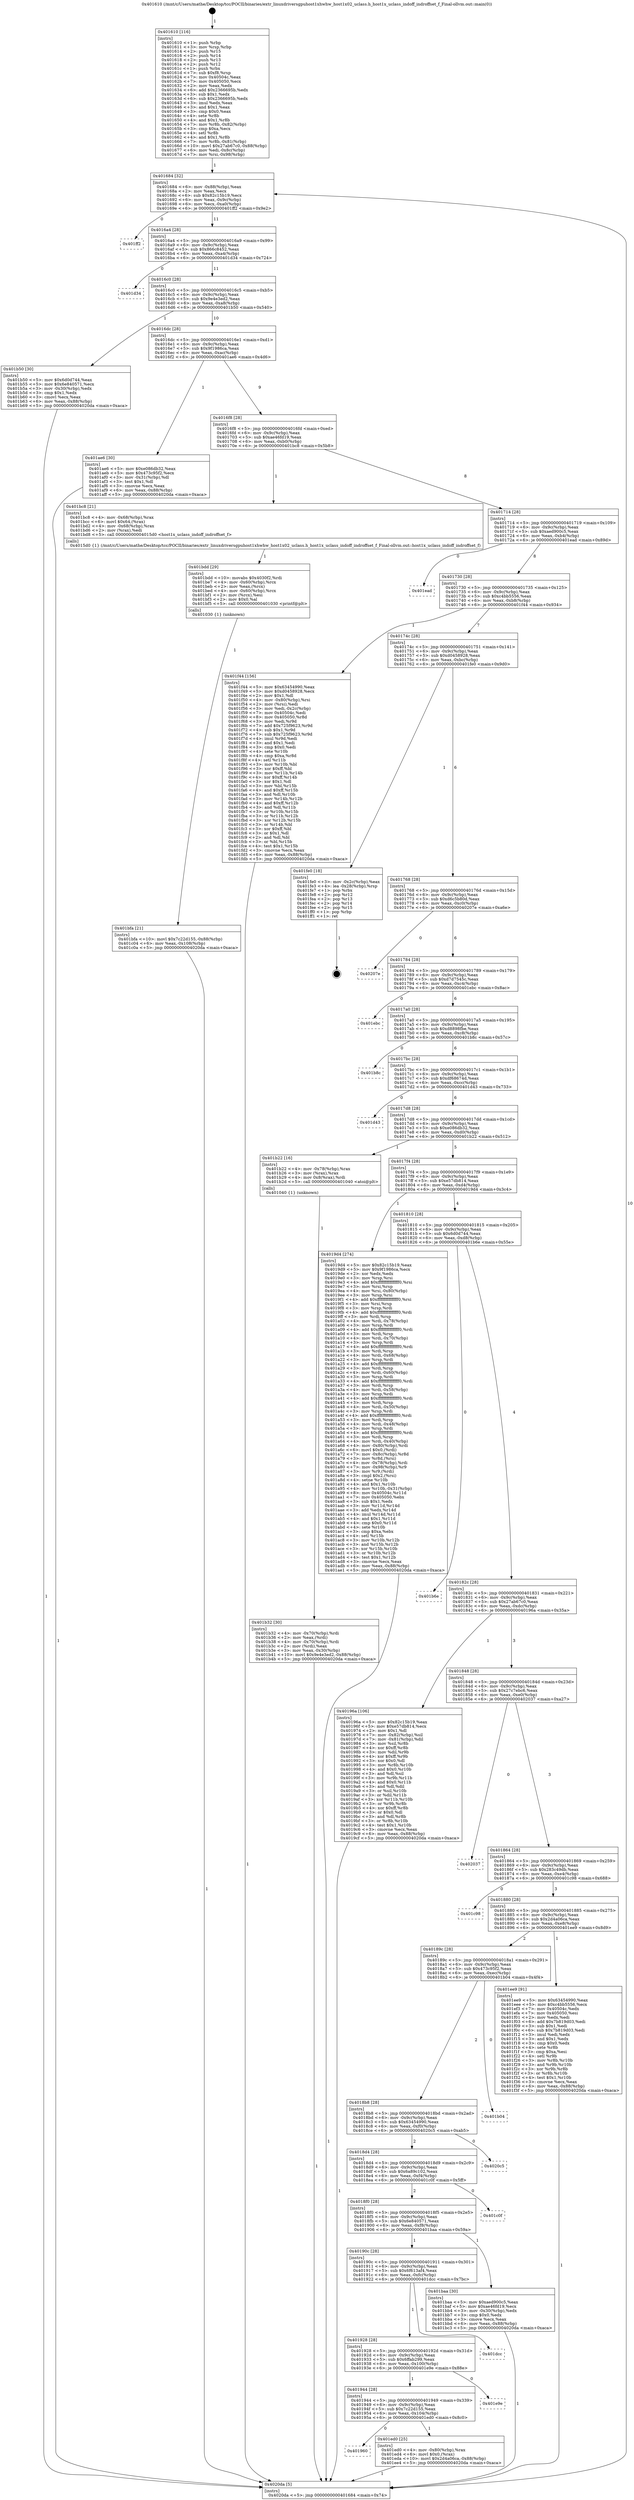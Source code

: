 digraph "0x401610" {
  label = "0x401610 (/mnt/c/Users/mathe/Desktop/tcc/POCII/binaries/extr_linuxdriversgpuhost1xhwhw_host1x02_uclass.h_host1x_uclass_indoff_indroffset_f_Final-ollvm.out::main(0))"
  labelloc = "t"
  node[shape=record]

  Entry [label="",width=0.3,height=0.3,shape=circle,fillcolor=black,style=filled]
  "0x401684" [label="{
     0x401684 [32]\l
     | [instrs]\l
     &nbsp;&nbsp;0x401684 \<+6\>: mov -0x88(%rbp),%eax\l
     &nbsp;&nbsp;0x40168a \<+2\>: mov %eax,%ecx\l
     &nbsp;&nbsp;0x40168c \<+6\>: sub $0x82c15b19,%ecx\l
     &nbsp;&nbsp;0x401692 \<+6\>: mov %eax,-0x9c(%rbp)\l
     &nbsp;&nbsp;0x401698 \<+6\>: mov %ecx,-0xa0(%rbp)\l
     &nbsp;&nbsp;0x40169e \<+6\>: je 0000000000401ff2 \<main+0x9e2\>\l
  }"]
  "0x401ff2" [label="{
     0x401ff2\l
  }", style=dashed]
  "0x4016a4" [label="{
     0x4016a4 [28]\l
     | [instrs]\l
     &nbsp;&nbsp;0x4016a4 \<+5\>: jmp 00000000004016a9 \<main+0x99\>\l
     &nbsp;&nbsp;0x4016a9 \<+6\>: mov -0x9c(%rbp),%eax\l
     &nbsp;&nbsp;0x4016af \<+5\>: sub $0x866c8452,%eax\l
     &nbsp;&nbsp;0x4016b4 \<+6\>: mov %eax,-0xa4(%rbp)\l
     &nbsp;&nbsp;0x4016ba \<+6\>: je 0000000000401d34 \<main+0x724\>\l
  }"]
  Exit [label="",width=0.3,height=0.3,shape=circle,fillcolor=black,style=filled,peripheries=2]
  "0x401d34" [label="{
     0x401d34\l
  }", style=dashed]
  "0x4016c0" [label="{
     0x4016c0 [28]\l
     | [instrs]\l
     &nbsp;&nbsp;0x4016c0 \<+5\>: jmp 00000000004016c5 \<main+0xb5\>\l
     &nbsp;&nbsp;0x4016c5 \<+6\>: mov -0x9c(%rbp),%eax\l
     &nbsp;&nbsp;0x4016cb \<+5\>: sub $0x9e4e3ed2,%eax\l
     &nbsp;&nbsp;0x4016d0 \<+6\>: mov %eax,-0xa8(%rbp)\l
     &nbsp;&nbsp;0x4016d6 \<+6\>: je 0000000000401b50 \<main+0x540\>\l
  }"]
  "0x401960" [label="{
     0x401960\l
  }", style=dashed]
  "0x401b50" [label="{
     0x401b50 [30]\l
     | [instrs]\l
     &nbsp;&nbsp;0x401b50 \<+5\>: mov $0x6d0d744,%eax\l
     &nbsp;&nbsp;0x401b55 \<+5\>: mov $0x6e840571,%ecx\l
     &nbsp;&nbsp;0x401b5a \<+3\>: mov -0x30(%rbp),%edx\l
     &nbsp;&nbsp;0x401b5d \<+3\>: cmp $0x1,%edx\l
     &nbsp;&nbsp;0x401b60 \<+3\>: cmovl %ecx,%eax\l
     &nbsp;&nbsp;0x401b63 \<+6\>: mov %eax,-0x88(%rbp)\l
     &nbsp;&nbsp;0x401b69 \<+5\>: jmp 00000000004020da \<main+0xaca\>\l
  }"]
  "0x4016dc" [label="{
     0x4016dc [28]\l
     | [instrs]\l
     &nbsp;&nbsp;0x4016dc \<+5\>: jmp 00000000004016e1 \<main+0xd1\>\l
     &nbsp;&nbsp;0x4016e1 \<+6\>: mov -0x9c(%rbp),%eax\l
     &nbsp;&nbsp;0x4016e7 \<+5\>: sub $0x9f1986ca,%eax\l
     &nbsp;&nbsp;0x4016ec \<+6\>: mov %eax,-0xac(%rbp)\l
     &nbsp;&nbsp;0x4016f2 \<+6\>: je 0000000000401ae6 \<main+0x4d6\>\l
  }"]
  "0x401ed0" [label="{
     0x401ed0 [25]\l
     | [instrs]\l
     &nbsp;&nbsp;0x401ed0 \<+4\>: mov -0x80(%rbp),%rax\l
     &nbsp;&nbsp;0x401ed4 \<+6\>: movl $0x0,(%rax)\l
     &nbsp;&nbsp;0x401eda \<+10\>: movl $0x2d4a06ca,-0x88(%rbp)\l
     &nbsp;&nbsp;0x401ee4 \<+5\>: jmp 00000000004020da \<main+0xaca\>\l
  }"]
  "0x401ae6" [label="{
     0x401ae6 [30]\l
     | [instrs]\l
     &nbsp;&nbsp;0x401ae6 \<+5\>: mov $0xe086db32,%eax\l
     &nbsp;&nbsp;0x401aeb \<+5\>: mov $0x473c95f2,%ecx\l
     &nbsp;&nbsp;0x401af0 \<+3\>: mov -0x31(%rbp),%dl\l
     &nbsp;&nbsp;0x401af3 \<+3\>: test $0x1,%dl\l
     &nbsp;&nbsp;0x401af6 \<+3\>: cmovne %ecx,%eax\l
     &nbsp;&nbsp;0x401af9 \<+6\>: mov %eax,-0x88(%rbp)\l
     &nbsp;&nbsp;0x401aff \<+5\>: jmp 00000000004020da \<main+0xaca\>\l
  }"]
  "0x4016f8" [label="{
     0x4016f8 [28]\l
     | [instrs]\l
     &nbsp;&nbsp;0x4016f8 \<+5\>: jmp 00000000004016fd \<main+0xed\>\l
     &nbsp;&nbsp;0x4016fd \<+6\>: mov -0x9c(%rbp),%eax\l
     &nbsp;&nbsp;0x401703 \<+5\>: sub $0xae46fd19,%eax\l
     &nbsp;&nbsp;0x401708 \<+6\>: mov %eax,-0xb0(%rbp)\l
     &nbsp;&nbsp;0x40170e \<+6\>: je 0000000000401bc8 \<main+0x5b8\>\l
  }"]
  "0x401944" [label="{
     0x401944 [28]\l
     | [instrs]\l
     &nbsp;&nbsp;0x401944 \<+5\>: jmp 0000000000401949 \<main+0x339\>\l
     &nbsp;&nbsp;0x401949 \<+6\>: mov -0x9c(%rbp),%eax\l
     &nbsp;&nbsp;0x40194f \<+5\>: sub $0x7c22d155,%eax\l
     &nbsp;&nbsp;0x401954 \<+6\>: mov %eax,-0x104(%rbp)\l
     &nbsp;&nbsp;0x40195a \<+6\>: je 0000000000401ed0 \<main+0x8c0\>\l
  }"]
  "0x401bc8" [label="{
     0x401bc8 [21]\l
     | [instrs]\l
     &nbsp;&nbsp;0x401bc8 \<+4\>: mov -0x68(%rbp),%rax\l
     &nbsp;&nbsp;0x401bcc \<+6\>: movl $0x64,(%rax)\l
     &nbsp;&nbsp;0x401bd2 \<+4\>: mov -0x68(%rbp),%rax\l
     &nbsp;&nbsp;0x401bd6 \<+2\>: mov (%rax),%edi\l
     &nbsp;&nbsp;0x401bd8 \<+5\>: call 00000000004015d0 \<host1x_uclass_indoff_indroffset_f\>\l
     | [calls]\l
     &nbsp;&nbsp;0x4015d0 \{1\} (/mnt/c/Users/mathe/Desktop/tcc/POCII/binaries/extr_linuxdriversgpuhost1xhwhw_host1x02_uclass.h_host1x_uclass_indoff_indroffset_f_Final-ollvm.out::host1x_uclass_indoff_indroffset_f)\l
  }"]
  "0x401714" [label="{
     0x401714 [28]\l
     | [instrs]\l
     &nbsp;&nbsp;0x401714 \<+5\>: jmp 0000000000401719 \<main+0x109\>\l
     &nbsp;&nbsp;0x401719 \<+6\>: mov -0x9c(%rbp),%eax\l
     &nbsp;&nbsp;0x40171f \<+5\>: sub $0xaed900c5,%eax\l
     &nbsp;&nbsp;0x401724 \<+6\>: mov %eax,-0xb4(%rbp)\l
     &nbsp;&nbsp;0x40172a \<+6\>: je 0000000000401ead \<main+0x89d\>\l
  }"]
  "0x401e9e" [label="{
     0x401e9e\l
  }", style=dashed]
  "0x401ead" [label="{
     0x401ead\l
  }", style=dashed]
  "0x401730" [label="{
     0x401730 [28]\l
     | [instrs]\l
     &nbsp;&nbsp;0x401730 \<+5\>: jmp 0000000000401735 \<main+0x125\>\l
     &nbsp;&nbsp;0x401735 \<+6\>: mov -0x9c(%rbp),%eax\l
     &nbsp;&nbsp;0x40173b \<+5\>: sub $0xc4bb5556,%eax\l
     &nbsp;&nbsp;0x401740 \<+6\>: mov %eax,-0xb8(%rbp)\l
     &nbsp;&nbsp;0x401746 \<+6\>: je 0000000000401f44 \<main+0x934\>\l
  }"]
  "0x401928" [label="{
     0x401928 [28]\l
     | [instrs]\l
     &nbsp;&nbsp;0x401928 \<+5\>: jmp 000000000040192d \<main+0x31d\>\l
     &nbsp;&nbsp;0x40192d \<+6\>: mov -0x9c(%rbp),%eax\l
     &nbsp;&nbsp;0x401933 \<+5\>: sub $0x6ffab299,%eax\l
     &nbsp;&nbsp;0x401938 \<+6\>: mov %eax,-0x100(%rbp)\l
     &nbsp;&nbsp;0x40193e \<+6\>: je 0000000000401e9e \<main+0x88e\>\l
  }"]
  "0x401f44" [label="{
     0x401f44 [156]\l
     | [instrs]\l
     &nbsp;&nbsp;0x401f44 \<+5\>: mov $0x63454990,%eax\l
     &nbsp;&nbsp;0x401f49 \<+5\>: mov $0xd0458928,%ecx\l
     &nbsp;&nbsp;0x401f4e \<+2\>: mov $0x1,%dl\l
     &nbsp;&nbsp;0x401f50 \<+4\>: mov -0x80(%rbp),%rsi\l
     &nbsp;&nbsp;0x401f54 \<+2\>: mov (%rsi),%edi\l
     &nbsp;&nbsp;0x401f56 \<+3\>: mov %edi,-0x2c(%rbp)\l
     &nbsp;&nbsp;0x401f59 \<+7\>: mov 0x40504c,%edi\l
     &nbsp;&nbsp;0x401f60 \<+8\>: mov 0x405050,%r8d\l
     &nbsp;&nbsp;0x401f68 \<+3\>: mov %edi,%r9d\l
     &nbsp;&nbsp;0x401f6b \<+7\>: add $0x725f9623,%r9d\l
     &nbsp;&nbsp;0x401f72 \<+4\>: sub $0x1,%r9d\l
     &nbsp;&nbsp;0x401f76 \<+7\>: sub $0x725f9623,%r9d\l
     &nbsp;&nbsp;0x401f7d \<+4\>: imul %r9d,%edi\l
     &nbsp;&nbsp;0x401f81 \<+3\>: and $0x1,%edi\l
     &nbsp;&nbsp;0x401f84 \<+3\>: cmp $0x0,%edi\l
     &nbsp;&nbsp;0x401f87 \<+4\>: sete %r10b\l
     &nbsp;&nbsp;0x401f8b \<+4\>: cmp $0xa,%r8d\l
     &nbsp;&nbsp;0x401f8f \<+4\>: setl %r11b\l
     &nbsp;&nbsp;0x401f93 \<+3\>: mov %r10b,%bl\l
     &nbsp;&nbsp;0x401f96 \<+3\>: xor $0xff,%bl\l
     &nbsp;&nbsp;0x401f99 \<+3\>: mov %r11b,%r14b\l
     &nbsp;&nbsp;0x401f9c \<+4\>: xor $0xff,%r14b\l
     &nbsp;&nbsp;0x401fa0 \<+3\>: xor $0x1,%dl\l
     &nbsp;&nbsp;0x401fa3 \<+3\>: mov %bl,%r15b\l
     &nbsp;&nbsp;0x401fa6 \<+4\>: and $0xff,%r15b\l
     &nbsp;&nbsp;0x401faa \<+3\>: and %dl,%r10b\l
     &nbsp;&nbsp;0x401fad \<+3\>: mov %r14b,%r12b\l
     &nbsp;&nbsp;0x401fb0 \<+4\>: and $0xff,%r12b\l
     &nbsp;&nbsp;0x401fb4 \<+3\>: and %dl,%r11b\l
     &nbsp;&nbsp;0x401fb7 \<+3\>: or %r10b,%r15b\l
     &nbsp;&nbsp;0x401fba \<+3\>: or %r11b,%r12b\l
     &nbsp;&nbsp;0x401fbd \<+3\>: xor %r12b,%r15b\l
     &nbsp;&nbsp;0x401fc0 \<+3\>: or %r14b,%bl\l
     &nbsp;&nbsp;0x401fc3 \<+3\>: xor $0xff,%bl\l
     &nbsp;&nbsp;0x401fc6 \<+3\>: or $0x1,%dl\l
     &nbsp;&nbsp;0x401fc9 \<+2\>: and %dl,%bl\l
     &nbsp;&nbsp;0x401fcb \<+3\>: or %bl,%r15b\l
     &nbsp;&nbsp;0x401fce \<+4\>: test $0x1,%r15b\l
     &nbsp;&nbsp;0x401fd2 \<+3\>: cmovne %ecx,%eax\l
     &nbsp;&nbsp;0x401fd5 \<+6\>: mov %eax,-0x88(%rbp)\l
     &nbsp;&nbsp;0x401fdb \<+5\>: jmp 00000000004020da \<main+0xaca\>\l
  }"]
  "0x40174c" [label="{
     0x40174c [28]\l
     | [instrs]\l
     &nbsp;&nbsp;0x40174c \<+5\>: jmp 0000000000401751 \<main+0x141\>\l
     &nbsp;&nbsp;0x401751 \<+6\>: mov -0x9c(%rbp),%eax\l
     &nbsp;&nbsp;0x401757 \<+5\>: sub $0xd0458928,%eax\l
     &nbsp;&nbsp;0x40175c \<+6\>: mov %eax,-0xbc(%rbp)\l
     &nbsp;&nbsp;0x401762 \<+6\>: je 0000000000401fe0 \<main+0x9d0\>\l
  }"]
  "0x401dcc" [label="{
     0x401dcc\l
  }", style=dashed]
  "0x401fe0" [label="{
     0x401fe0 [18]\l
     | [instrs]\l
     &nbsp;&nbsp;0x401fe0 \<+3\>: mov -0x2c(%rbp),%eax\l
     &nbsp;&nbsp;0x401fe3 \<+4\>: lea -0x28(%rbp),%rsp\l
     &nbsp;&nbsp;0x401fe7 \<+1\>: pop %rbx\l
     &nbsp;&nbsp;0x401fe8 \<+2\>: pop %r12\l
     &nbsp;&nbsp;0x401fea \<+2\>: pop %r13\l
     &nbsp;&nbsp;0x401fec \<+2\>: pop %r14\l
     &nbsp;&nbsp;0x401fee \<+2\>: pop %r15\l
     &nbsp;&nbsp;0x401ff0 \<+1\>: pop %rbp\l
     &nbsp;&nbsp;0x401ff1 \<+1\>: ret\l
  }"]
  "0x401768" [label="{
     0x401768 [28]\l
     | [instrs]\l
     &nbsp;&nbsp;0x401768 \<+5\>: jmp 000000000040176d \<main+0x15d\>\l
     &nbsp;&nbsp;0x40176d \<+6\>: mov -0x9c(%rbp),%eax\l
     &nbsp;&nbsp;0x401773 \<+5\>: sub $0xd6c5b80d,%eax\l
     &nbsp;&nbsp;0x401778 \<+6\>: mov %eax,-0xc0(%rbp)\l
     &nbsp;&nbsp;0x40177e \<+6\>: je 000000000040207e \<main+0xa6e\>\l
  }"]
  "0x401bfa" [label="{
     0x401bfa [21]\l
     | [instrs]\l
     &nbsp;&nbsp;0x401bfa \<+10\>: movl $0x7c22d155,-0x88(%rbp)\l
     &nbsp;&nbsp;0x401c04 \<+6\>: mov %eax,-0x108(%rbp)\l
     &nbsp;&nbsp;0x401c0a \<+5\>: jmp 00000000004020da \<main+0xaca\>\l
  }"]
  "0x40207e" [label="{
     0x40207e\l
  }", style=dashed]
  "0x401784" [label="{
     0x401784 [28]\l
     | [instrs]\l
     &nbsp;&nbsp;0x401784 \<+5\>: jmp 0000000000401789 \<main+0x179\>\l
     &nbsp;&nbsp;0x401789 \<+6\>: mov -0x9c(%rbp),%eax\l
     &nbsp;&nbsp;0x40178f \<+5\>: sub $0xd7d7545c,%eax\l
     &nbsp;&nbsp;0x401794 \<+6\>: mov %eax,-0xc4(%rbp)\l
     &nbsp;&nbsp;0x40179a \<+6\>: je 0000000000401ebc \<main+0x8ac\>\l
  }"]
  "0x401bdd" [label="{
     0x401bdd [29]\l
     | [instrs]\l
     &nbsp;&nbsp;0x401bdd \<+10\>: movabs $0x4030f2,%rdi\l
     &nbsp;&nbsp;0x401be7 \<+4\>: mov -0x60(%rbp),%rcx\l
     &nbsp;&nbsp;0x401beb \<+2\>: mov %eax,(%rcx)\l
     &nbsp;&nbsp;0x401bed \<+4\>: mov -0x60(%rbp),%rcx\l
     &nbsp;&nbsp;0x401bf1 \<+2\>: mov (%rcx),%esi\l
     &nbsp;&nbsp;0x401bf3 \<+2\>: mov $0x0,%al\l
     &nbsp;&nbsp;0x401bf5 \<+5\>: call 0000000000401030 \<printf@plt\>\l
     | [calls]\l
     &nbsp;&nbsp;0x401030 \{1\} (unknown)\l
  }"]
  "0x401ebc" [label="{
     0x401ebc\l
  }", style=dashed]
  "0x4017a0" [label="{
     0x4017a0 [28]\l
     | [instrs]\l
     &nbsp;&nbsp;0x4017a0 \<+5\>: jmp 00000000004017a5 \<main+0x195\>\l
     &nbsp;&nbsp;0x4017a5 \<+6\>: mov -0x9c(%rbp),%eax\l
     &nbsp;&nbsp;0x4017ab \<+5\>: sub $0xd8898fbe,%eax\l
     &nbsp;&nbsp;0x4017b0 \<+6\>: mov %eax,-0xc8(%rbp)\l
     &nbsp;&nbsp;0x4017b6 \<+6\>: je 0000000000401b8c \<main+0x57c\>\l
  }"]
  "0x40190c" [label="{
     0x40190c [28]\l
     | [instrs]\l
     &nbsp;&nbsp;0x40190c \<+5\>: jmp 0000000000401911 \<main+0x301\>\l
     &nbsp;&nbsp;0x401911 \<+6\>: mov -0x9c(%rbp),%eax\l
     &nbsp;&nbsp;0x401917 \<+5\>: sub $0x6f613af4,%eax\l
     &nbsp;&nbsp;0x40191c \<+6\>: mov %eax,-0xfc(%rbp)\l
     &nbsp;&nbsp;0x401922 \<+6\>: je 0000000000401dcc \<main+0x7bc\>\l
  }"]
  "0x401b8c" [label="{
     0x401b8c\l
  }", style=dashed]
  "0x4017bc" [label="{
     0x4017bc [28]\l
     | [instrs]\l
     &nbsp;&nbsp;0x4017bc \<+5\>: jmp 00000000004017c1 \<main+0x1b1\>\l
     &nbsp;&nbsp;0x4017c1 \<+6\>: mov -0x9c(%rbp),%eax\l
     &nbsp;&nbsp;0x4017c7 \<+5\>: sub $0xdf68674d,%eax\l
     &nbsp;&nbsp;0x4017cc \<+6\>: mov %eax,-0xcc(%rbp)\l
     &nbsp;&nbsp;0x4017d2 \<+6\>: je 0000000000401d43 \<main+0x733\>\l
  }"]
  "0x401baa" [label="{
     0x401baa [30]\l
     | [instrs]\l
     &nbsp;&nbsp;0x401baa \<+5\>: mov $0xaed900c5,%eax\l
     &nbsp;&nbsp;0x401baf \<+5\>: mov $0xae46fd19,%ecx\l
     &nbsp;&nbsp;0x401bb4 \<+3\>: mov -0x30(%rbp),%edx\l
     &nbsp;&nbsp;0x401bb7 \<+3\>: cmp $0x0,%edx\l
     &nbsp;&nbsp;0x401bba \<+3\>: cmove %ecx,%eax\l
     &nbsp;&nbsp;0x401bbd \<+6\>: mov %eax,-0x88(%rbp)\l
     &nbsp;&nbsp;0x401bc3 \<+5\>: jmp 00000000004020da \<main+0xaca\>\l
  }"]
  "0x401d43" [label="{
     0x401d43\l
  }", style=dashed]
  "0x4017d8" [label="{
     0x4017d8 [28]\l
     | [instrs]\l
     &nbsp;&nbsp;0x4017d8 \<+5\>: jmp 00000000004017dd \<main+0x1cd\>\l
     &nbsp;&nbsp;0x4017dd \<+6\>: mov -0x9c(%rbp),%eax\l
     &nbsp;&nbsp;0x4017e3 \<+5\>: sub $0xe086db32,%eax\l
     &nbsp;&nbsp;0x4017e8 \<+6\>: mov %eax,-0xd0(%rbp)\l
     &nbsp;&nbsp;0x4017ee \<+6\>: je 0000000000401b22 \<main+0x512\>\l
  }"]
  "0x4018f0" [label="{
     0x4018f0 [28]\l
     | [instrs]\l
     &nbsp;&nbsp;0x4018f0 \<+5\>: jmp 00000000004018f5 \<main+0x2e5\>\l
     &nbsp;&nbsp;0x4018f5 \<+6\>: mov -0x9c(%rbp),%eax\l
     &nbsp;&nbsp;0x4018fb \<+5\>: sub $0x6e840571,%eax\l
     &nbsp;&nbsp;0x401900 \<+6\>: mov %eax,-0xf8(%rbp)\l
     &nbsp;&nbsp;0x401906 \<+6\>: je 0000000000401baa \<main+0x59a\>\l
  }"]
  "0x401b22" [label="{
     0x401b22 [16]\l
     | [instrs]\l
     &nbsp;&nbsp;0x401b22 \<+4\>: mov -0x78(%rbp),%rax\l
     &nbsp;&nbsp;0x401b26 \<+3\>: mov (%rax),%rax\l
     &nbsp;&nbsp;0x401b29 \<+4\>: mov 0x8(%rax),%rdi\l
     &nbsp;&nbsp;0x401b2d \<+5\>: call 0000000000401040 \<atoi@plt\>\l
     | [calls]\l
     &nbsp;&nbsp;0x401040 \{1\} (unknown)\l
  }"]
  "0x4017f4" [label="{
     0x4017f4 [28]\l
     | [instrs]\l
     &nbsp;&nbsp;0x4017f4 \<+5\>: jmp 00000000004017f9 \<main+0x1e9\>\l
     &nbsp;&nbsp;0x4017f9 \<+6\>: mov -0x9c(%rbp),%eax\l
     &nbsp;&nbsp;0x4017ff \<+5\>: sub $0xe57db814,%eax\l
     &nbsp;&nbsp;0x401804 \<+6\>: mov %eax,-0xd4(%rbp)\l
     &nbsp;&nbsp;0x40180a \<+6\>: je 00000000004019d4 \<main+0x3c4\>\l
  }"]
  "0x401c0f" [label="{
     0x401c0f\l
  }", style=dashed]
  "0x4019d4" [label="{
     0x4019d4 [274]\l
     | [instrs]\l
     &nbsp;&nbsp;0x4019d4 \<+5\>: mov $0x82c15b19,%eax\l
     &nbsp;&nbsp;0x4019d9 \<+5\>: mov $0x9f1986ca,%ecx\l
     &nbsp;&nbsp;0x4019de \<+2\>: xor %edx,%edx\l
     &nbsp;&nbsp;0x4019e0 \<+3\>: mov %rsp,%rsi\l
     &nbsp;&nbsp;0x4019e3 \<+4\>: add $0xfffffffffffffff0,%rsi\l
     &nbsp;&nbsp;0x4019e7 \<+3\>: mov %rsi,%rsp\l
     &nbsp;&nbsp;0x4019ea \<+4\>: mov %rsi,-0x80(%rbp)\l
     &nbsp;&nbsp;0x4019ee \<+3\>: mov %rsp,%rsi\l
     &nbsp;&nbsp;0x4019f1 \<+4\>: add $0xfffffffffffffff0,%rsi\l
     &nbsp;&nbsp;0x4019f5 \<+3\>: mov %rsi,%rsp\l
     &nbsp;&nbsp;0x4019f8 \<+3\>: mov %rsp,%rdi\l
     &nbsp;&nbsp;0x4019fb \<+4\>: add $0xfffffffffffffff0,%rdi\l
     &nbsp;&nbsp;0x4019ff \<+3\>: mov %rdi,%rsp\l
     &nbsp;&nbsp;0x401a02 \<+4\>: mov %rdi,-0x78(%rbp)\l
     &nbsp;&nbsp;0x401a06 \<+3\>: mov %rsp,%rdi\l
     &nbsp;&nbsp;0x401a09 \<+4\>: add $0xfffffffffffffff0,%rdi\l
     &nbsp;&nbsp;0x401a0d \<+3\>: mov %rdi,%rsp\l
     &nbsp;&nbsp;0x401a10 \<+4\>: mov %rdi,-0x70(%rbp)\l
     &nbsp;&nbsp;0x401a14 \<+3\>: mov %rsp,%rdi\l
     &nbsp;&nbsp;0x401a17 \<+4\>: add $0xfffffffffffffff0,%rdi\l
     &nbsp;&nbsp;0x401a1b \<+3\>: mov %rdi,%rsp\l
     &nbsp;&nbsp;0x401a1e \<+4\>: mov %rdi,-0x68(%rbp)\l
     &nbsp;&nbsp;0x401a22 \<+3\>: mov %rsp,%rdi\l
     &nbsp;&nbsp;0x401a25 \<+4\>: add $0xfffffffffffffff0,%rdi\l
     &nbsp;&nbsp;0x401a29 \<+3\>: mov %rdi,%rsp\l
     &nbsp;&nbsp;0x401a2c \<+4\>: mov %rdi,-0x60(%rbp)\l
     &nbsp;&nbsp;0x401a30 \<+3\>: mov %rsp,%rdi\l
     &nbsp;&nbsp;0x401a33 \<+4\>: add $0xfffffffffffffff0,%rdi\l
     &nbsp;&nbsp;0x401a37 \<+3\>: mov %rdi,%rsp\l
     &nbsp;&nbsp;0x401a3a \<+4\>: mov %rdi,-0x58(%rbp)\l
     &nbsp;&nbsp;0x401a3e \<+3\>: mov %rsp,%rdi\l
     &nbsp;&nbsp;0x401a41 \<+4\>: add $0xfffffffffffffff0,%rdi\l
     &nbsp;&nbsp;0x401a45 \<+3\>: mov %rdi,%rsp\l
     &nbsp;&nbsp;0x401a48 \<+4\>: mov %rdi,-0x50(%rbp)\l
     &nbsp;&nbsp;0x401a4c \<+3\>: mov %rsp,%rdi\l
     &nbsp;&nbsp;0x401a4f \<+4\>: add $0xfffffffffffffff0,%rdi\l
     &nbsp;&nbsp;0x401a53 \<+3\>: mov %rdi,%rsp\l
     &nbsp;&nbsp;0x401a56 \<+4\>: mov %rdi,-0x48(%rbp)\l
     &nbsp;&nbsp;0x401a5a \<+3\>: mov %rsp,%rdi\l
     &nbsp;&nbsp;0x401a5d \<+4\>: add $0xfffffffffffffff0,%rdi\l
     &nbsp;&nbsp;0x401a61 \<+3\>: mov %rdi,%rsp\l
     &nbsp;&nbsp;0x401a64 \<+4\>: mov %rdi,-0x40(%rbp)\l
     &nbsp;&nbsp;0x401a68 \<+4\>: mov -0x80(%rbp),%rdi\l
     &nbsp;&nbsp;0x401a6c \<+6\>: movl $0x0,(%rdi)\l
     &nbsp;&nbsp;0x401a72 \<+7\>: mov -0x8c(%rbp),%r8d\l
     &nbsp;&nbsp;0x401a79 \<+3\>: mov %r8d,(%rsi)\l
     &nbsp;&nbsp;0x401a7c \<+4\>: mov -0x78(%rbp),%rdi\l
     &nbsp;&nbsp;0x401a80 \<+7\>: mov -0x98(%rbp),%r9\l
     &nbsp;&nbsp;0x401a87 \<+3\>: mov %r9,(%rdi)\l
     &nbsp;&nbsp;0x401a8a \<+3\>: cmpl $0x2,(%rsi)\l
     &nbsp;&nbsp;0x401a8d \<+4\>: setne %r10b\l
     &nbsp;&nbsp;0x401a91 \<+4\>: and $0x1,%r10b\l
     &nbsp;&nbsp;0x401a95 \<+4\>: mov %r10b,-0x31(%rbp)\l
     &nbsp;&nbsp;0x401a99 \<+8\>: mov 0x40504c,%r11d\l
     &nbsp;&nbsp;0x401aa1 \<+7\>: mov 0x405050,%ebx\l
     &nbsp;&nbsp;0x401aa8 \<+3\>: sub $0x1,%edx\l
     &nbsp;&nbsp;0x401aab \<+3\>: mov %r11d,%r14d\l
     &nbsp;&nbsp;0x401aae \<+3\>: add %edx,%r14d\l
     &nbsp;&nbsp;0x401ab1 \<+4\>: imul %r14d,%r11d\l
     &nbsp;&nbsp;0x401ab5 \<+4\>: and $0x1,%r11d\l
     &nbsp;&nbsp;0x401ab9 \<+4\>: cmp $0x0,%r11d\l
     &nbsp;&nbsp;0x401abd \<+4\>: sete %r10b\l
     &nbsp;&nbsp;0x401ac1 \<+3\>: cmp $0xa,%ebx\l
     &nbsp;&nbsp;0x401ac4 \<+4\>: setl %r15b\l
     &nbsp;&nbsp;0x401ac8 \<+3\>: mov %r10b,%r12b\l
     &nbsp;&nbsp;0x401acb \<+3\>: and %r15b,%r12b\l
     &nbsp;&nbsp;0x401ace \<+3\>: xor %r15b,%r10b\l
     &nbsp;&nbsp;0x401ad1 \<+3\>: or %r10b,%r12b\l
     &nbsp;&nbsp;0x401ad4 \<+4\>: test $0x1,%r12b\l
     &nbsp;&nbsp;0x401ad8 \<+3\>: cmovne %ecx,%eax\l
     &nbsp;&nbsp;0x401adb \<+6\>: mov %eax,-0x88(%rbp)\l
     &nbsp;&nbsp;0x401ae1 \<+5\>: jmp 00000000004020da \<main+0xaca\>\l
  }"]
  "0x401810" [label="{
     0x401810 [28]\l
     | [instrs]\l
     &nbsp;&nbsp;0x401810 \<+5\>: jmp 0000000000401815 \<main+0x205\>\l
     &nbsp;&nbsp;0x401815 \<+6\>: mov -0x9c(%rbp),%eax\l
     &nbsp;&nbsp;0x40181b \<+5\>: sub $0x6d0d744,%eax\l
     &nbsp;&nbsp;0x401820 \<+6\>: mov %eax,-0xd8(%rbp)\l
     &nbsp;&nbsp;0x401826 \<+6\>: je 0000000000401b6e \<main+0x55e\>\l
  }"]
  "0x4018d4" [label="{
     0x4018d4 [28]\l
     | [instrs]\l
     &nbsp;&nbsp;0x4018d4 \<+5\>: jmp 00000000004018d9 \<main+0x2c9\>\l
     &nbsp;&nbsp;0x4018d9 \<+6\>: mov -0x9c(%rbp),%eax\l
     &nbsp;&nbsp;0x4018df \<+5\>: sub $0x6a89c102,%eax\l
     &nbsp;&nbsp;0x4018e4 \<+6\>: mov %eax,-0xf4(%rbp)\l
     &nbsp;&nbsp;0x4018ea \<+6\>: je 0000000000401c0f \<main+0x5ff\>\l
  }"]
  "0x401b6e" [label="{
     0x401b6e\l
  }", style=dashed]
  "0x40182c" [label="{
     0x40182c [28]\l
     | [instrs]\l
     &nbsp;&nbsp;0x40182c \<+5\>: jmp 0000000000401831 \<main+0x221\>\l
     &nbsp;&nbsp;0x401831 \<+6\>: mov -0x9c(%rbp),%eax\l
     &nbsp;&nbsp;0x401837 \<+5\>: sub $0x27ab67c0,%eax\l
     &nbsp;&nbsp;0x40183c \<+6\>: mov %eax,-0xdc(%rbp)\l
     &nbsp;&nbsp;0x401842 \<+6\>: je 000000000040196a \<main+0x35a\>\l
  }"]
  "0x4020c5" [label="{
     0x4020c5\l
  }", style=dashed]
  "0x40196a" [label="{
     0x40196a [106]\l
     | [instrs]\l
     &nbsp;&nbsp;0x40196a \<+5\>: mov $0x82c15b19,%eax\l
     &nbsp;&nbsp;0x40196f \<+5\>: mov $0xe57db814,%ecx\l
     &nbsp;&nbsp;0x401974 \<+2\>: mov $0x1,%dl\l
     &nbsp;&nbsp;0x401976 \<+7\>: mov -0x82(%rbp),%sil\l
     &nbsp;&nbsp;0x40197d \<+7\>: mov -0x81(%rbp),%dil\l
     &nbsp;&nbsp;0x401984 \<+3\>: mov %sil,%r8b\l
     &nbsp;&nbsp;0x401987 \<+4\>: xor $0xff,%r8b\l
     &nbsp;&nbsp;0x40198b \<+3\>: mov %dil,%r9b\l
     &nbsp;&nbsp;0x40198e \<+4\>: xor $0xff,%r9b\l
     &nbsp;&nbsp;0x401992 \<+3\>: xor $0x0,%dl\l
     &nbsp;&nbsp;0x401995 \<+3\>: mov %r8b,%r10b\l
     &nbsp;&nbsp;0x401998 \<+4\>: and $0x0,%r10b\l
     &nbsp;&nbsp;0x40199c \<+3\>: and %dl,%sil\l
     &nbsp;&nbsp;0x40199f \<+3\>: mov %r9b,%r11b\l
     &nbsp;&nbsp;0x4019a2 \<+4\>: and $0x0,%r11b\l
     &nbsp;&nbsp;0x4019a6 \<+3\>: and %dl,%dil\l
     &nbsp;&nbsp;0x4019a9 \<+3\>: or %sil,%r10b\l
     &nbsp;&nbsp;0x4019ac \<+3\>: or %dil,%r11b\l
     &nbsp;&nbsp;0x4019af \<+3\>: xor %r11b,%r10b\l
     &nbsp;&nbsp;0x4019b2 \<+3\>: or %r9b,%r8b\l
     &nbsp;&nbsp;0x4019b5 \<+4\>: xor $0xff,%r8b\l
     &nbsp;&nbsp;0x4019b9 \<+3\>: or $0x0,%dl\l
     &nbsp;&nbsp;0x4019bc \<+3\>: and %dl,%r8b\l
     &nbsp;&nbsp;0x4019bf \<+3\>: or %r8b,%r10b\l
     &nbsp;&nbsp;0x4019c2 \<+4\>: test $0x1,%r10b\l
     &nbsp;&nbsp;0x4019c6 \<+3\>: cmovne %ecx,%eax\l
     &nbsp;&nbsp;0x4019c9 \<+6\>: mov %eax,-0x88(%rbp)\l
     &nbsp;&nbsp;0x4019cf \<+5\>: jmp 00000000004020da \<main+0xaca\>\l
  }"]
  "0x401848" [label="{
     0x401848 [28]\l
     | [instrs]\l
     &nbsp;&nbsp;0x401848 \<+5\>: jmp 000000000040184d \<main+0x23d\>\l
     &nbsp;&nbsp;0x40184d \<+6\>: mov -0x9c(%rbp),%eax\l
     &nbsp;&nbsp;0x401853 \<+5\>: sub $0x27c7ebc6,%eax\l
     &nbsp;&nbsp;0x401858 \<+6\>: mov %eax,-0xe0(%rbp)\l
     &nbsp;&nbsp;0x40185e \<+6\>: je 0000000000402037 \<main+0xa27\>\l
  }"]
  "0x4020da" [label="{
     0x4020da [5]\l
     | [instrs]\l
     &nbsp;&nbsp;0x4020da \<+5\>: jmp 0000000000401684 \<main+0x74\>\l
  }"]
  "0x401610" [label="{
     0x401610 [116]\l
     | [instrs]\l
     &nbsp;&nbsp;0x401610 \<+1\>: push %rbp\l
     &nbsp;&nbsp;0x401611 \<+3\>: mov %rsp,%rbp\l
     &nbsp;&nbsp;0x401614 \<+2\>: push %r15\l
     &nbsp;&nbsp;0x401616 \<+2\>: push %r14\l
     &nbsp;&nbsp;0x401618 \<+2\>: push %r13\l
     &nbsp;&nbsp;0x40161a \<+2\>: push %r12\l
     &nbsp;&nbsp;0x40161c \<+1\>: push %rbx\l
     &nbsp;&nbsp;0x40161d \<+7\>: sub $0xf8,%rsp\l
     &nbsp;&nbsp;0x401624 \<+7\>: mov 0x40504c,%eax\l
     &nbsp;&nbsp;0x40162b \<+7\>: mov 0x405050,%ecx\l
     &nbsp;&nbsp;0x401632 \<+2\>: mov %eax,%edx\l
     &nbsp;&nbsp;0x401634 \<+6\>: add $0x2366695b,%edx\l
     &nbsp;&nbsp;0x40163a \<+3\>: sub $0x1,%edx\l
     &nbsp;&nbsp;0x40163d \<+6\>: sub $0x2366695b,%edx\l
     &nbsp;&nbsp;0x401643 \<+3\>: imul %edx,%eax\l
     &nbsp;&nbsp;0x401646 \<+3\>: and $0x1,%eax\l
     &nbsp;&nbsp;0x401649 \<+3\>: cmp $0x0,%eax\l
     &nbsp;&nbsp;0x40164c \<+4\>: sete %r8b\l
     &nbsp;&nbsp;0x401650 \<+4\>: and $0x1,%r8b\l
     &nbsp;&nbsp;0x401654 \<+7\>: mov %r8b,-0x82(%rbp)\l
     &nbsp;&nbsp;0x40165b \<+3\>: cmp $0xa,%ecx\l
     &nbsp;&nbsp;0x40165e \<+4\>: setl %r8b\l
     &nbsp;&nbsp;0x401662 \<+4\>: and $0x1,%r8b\l
     &nbsp;&nbsp;0x401666 \<+7\>: mov %r8b,-0x81(%rbp)\l
     &nbsp;&nbsp;0x40166d \<+10\>: movl $0x27ab67c0,-0x88(%rbp)\l
     &nbsp;&nbsp;0x401677 \<+6\>: mov %edi,-0x8c(%rbp)\l
     &nbsp;&nbsp;0x40167d \<+7\>: mov %rsi,-0x98(%rbp)\l
  }"]
  "0x4018b8" [label="{
     0x4018b8 [28]\l
     | [instrs]\l
     &nbsp;&nbsp;0x4018b8 \<+5\>: jmp 00000000004018bd \<main+0x2ad\>\l
     &nbsp;&nbsp;0x4018bd \<+6\>: mov -0x9c(%rbp),%eax\l
     &nbsp;&nbsp;0x4018c3 \<+5\>: sub $0x63454990,%eax\l
     &nbsp;&nbsp;0x4018c8 \<+6\>: mov %eax,-0xf0(%rbp)\l
     &nbsp;&nbsp;0x4018ce \<+6\>: je 00000000004020c5 \<main+0xab5\>\l
  }"]
  "0x401b32" [label="{
     0x401b32 [30]\l
     | [instrs]\l
     &nbsp;&nbsp;0x401b32 \<+4\>: mov -0x70(%rbp),%rdi\l
     &nbsp;&nbsp;0x401b36 \<+2\>: mov %eax,(%rdi)\l
     &nbsp;&nbsp;0x401b38 \<+4\>: mov -0x70(%rbp),%rdi\l
     &nbsp;&nbsp;0x401b3c \<+2\>: mov (%rdi),%eax\l
     &nbsp;&nbsp;0x401b3e \<+3\>: mov %eax,-0x30(%rbp)\l
     &nbsp;&nbsp;0x401b41 \<+10\>: movl $0x9e4e3ed2,-0x88(%rbp)\l
     &nbsp;&nbsp;0x401b4b \<+5\>: jmp 00000000004020da \<main+0xaca\>\l
  }"]
  "0x401b04" [label="{
     0x401b04\l
  }", style=dashed]
  "0x402037" [label="{
     0x402037\l
  }", style=dashed]
  "0x401864" [label="{
     0x401864 [28]\l
     | [instrs]\l
     &nbsp;&nbsp;0x401864 \<+5\>: jmp 0000000000401869 \<main+0x259\>\l
     &nbsp;&nbsp;0x401869 \<+6\>: mov -0x9c(%rbp),%eax\l
     &nbsp;&nbsp;0x40186f \<+5\>: sub $0x283c49db,%eax\l
     &nbsp;&nbsp;0x401874 \<+6\>: mov %eax,-0xe4(%rbp)\l
     &nbsp;&nbsp;0x40187a \<+6\>: je 0000000000401c98 \<main+0x688\>\l
  }"]
  "0x40189c" [label="{
     0x40189c [28]\l
     | [instrs]\l
     &nbsp;&nbsp;0x40189c \<+5\>: jmp 00000000004018a1 \<main+0x291\>\l
     &nbsp;&nbsp;0x4018a1 \<+6\>: mov -0x9c(%rbp),%eax\l
     &nbsp;&nbsp;0x4018a7 \<+5\>: sub $0x473c95f2,%eax\l
     &nbsp;&nbsp;0x4018ac \<+6\>: mov %eax,-0xec(%rbp)\l
     &nbsp;&nbsp;0x4018b2 \<+6\>: je 0000000000401b04 \<main+0x4f4\>\l
  }"]
  "0x401c98" [label="{
     0x401c98\l
  }", style=dashed]
  "0x401880" [label="{
     0x401880 [28]\l
     | [instrs]\l
     &nbsp;&nbsp;0x401880 \<+5\>: jmp 0000000000401885 \<main+0x275\>\l
     &nbsp;&nbsp;0x401885 \<+6\>: mov -0x9c(%rbp),%eax\l
     &nbsp;&nbsp;0x40188b \<+5\>: sub $0x2d4a06ca,%eax\l
     &nbsp;&nbsp;0x401890 \<+6\>: mov %eax,-0xe8(%rbp)\l
     &nbsp;&nbsp;0x401896 \<+6\>: je 0000000000401ee9 \<main+0x8d9\>\l
  }"]
  "0x401ee9" [label="{
     0x401ee9 [91]\l
     | [instrs]\l
     &nbsp;&nbsp;0x401ee9 \<+5\>: mov $0x63454990,%eax\l
     &nbsp;&nbsp;0x401eee \<+5\>: mov $0xc4bb5556,%ecx\l
     &nbsp;&nbsp;0x401ef3 \<+7\>: mov 0x40504c,%edx\l
     &nbsp;&nbsp;0x401efa \<+7\>: mov 0x405050,%esi\l
     &nbsp;&nbsp;0x401f01 \<+2\>: mov %edx,%edi\l
     &nbsp;&nbsp;0x401f03 \<+6\>: add $0x7b819d03,%edi\l
     &nbsp;&nbsp;0x401f09 \<+3\>: sub $0x1,%edi\l
     &nbsp;&nbsp;0x401f0c \<+6\>: sub $0x7b819d03,%edi\l
     &nbsp;&nbsp;0x401f12 \<+3\>: imul %edi,%edx\l
     &nbsp;&nbsp;0x401f15 \<+3\>: and $0x1,%edx\l
     &nbsp;&nbsp;0x401f18 \<+3\>: cmp $0x0,%edx\l
     &nbsp;&nbsp;0x401f1b \<+4\>: sete %r8b\l
     &nbsp;&nbsp;0x401f1f \<+3\>: cmp $0xa,%esi\l
     &nbsp;&nbsp;0x401f22 \<+4\>: setl %r9b\l
     &nbsp;&nbsp;0x401f26 \<+3\>: mov %r8b,%r10b\l
     &nbsp;&nbsp;0x401f29 \<+3\>: and %r9b,%r10b\l
     &nbsp;&nbsp;0x401f2c \<+3\>: xor %r9b,%r8b\l
     &nbsp;&nbsp;0x401f2f \<+3\>: or %r8b,%r10b\l
     &nbsp;&nbsp;0x401f32 \<+4\>: test $0x1,%r10b\l
     &nbsp;&nbsp;0x401f36 \<+3\>: cmovne %ecx,%eax\l
     &nbsp;&nbsp;0x401f39 \<+6\>: mov %eax,-0x88(%rbp)\l
     &nbsp;&nbsp;0x401f3f \<+5\>: jmp 00000000004020da \<main+0xaca\>\l
  }"]
  Entry -> "0x401610" [label=" 1"]
  "0x401684" -> "0x401ff2" [label=" 0"]
  "0x401684" -> "0x4016a4" [label=" 11"]
  "0x401fe0" -> Exit [label=" 1"]
  "0x4016a4" -> "0x401d34" [label=" 0"]
  "0x4016a4" -> "0x4016c0" [label=" 11"]
  "0x401f44" -> "0x4020da" [label=" 1"]
  "0x4016c0" -> "0x401b50" [label=" 1"]
  "0x4016c0" -> "0x4016dc" [label=" 10"]
  "0x401ee9" -> "0x4020da" [label=" 1"]
  "0x4016dc" -> "0x401ae6" [label=" 1"]
  "0x4016dc" -> "0x4016f8" [label=" 9"]
  "0x401ed0" -> "0x4020da" [label=" 1"]
  "0x4016f8" -> "0x401bc8" [label=" 1"]
  "0x4016f8" -> "0x401714" [label=" 8"]
  "0x401944" -> "0x401ed0" [label=" 1"]
  "0x401714" -> "0x401ead" [label=" 0"]
  "0x401714" -> "0x401730" [label=" 8"]
  "0x401944" -> "0x401960" [label=" 0"]
  "0x401730" -> "0x401f44" [label=" 1"]
  "0x401730" -> "0x40174c" [label=" 7"]
  "0x401928" -> "0x401e9e" [label=" 0"]
  "0x40174c" -> "0x401fe0" [label=" 1"]
  "0x40174c" -> "0x401768" [label=" 6"]
  "0x401928" -> "0x401944" [label=" 1"]
  "0x401768" -> "0x40207e" [label=" 0"]
  "0x401768" -> "0x401784" [label=" 6"]
  "0x40190c" -> "0x401dcc" [label=" 0"]
  "0x401784" -> "0x401ebc" [label=" 0"]
  "0x401784" -> "0x4017a0" [label=" 6"]
  "0x40190c" -> "0x401928" [label=" 1"]
  "0x4017a0" -> "0x401b8c" [label=" 0"]
  "0x4017a0" -> "0x4017bc" [label=" 6"]
  "0x401bfa" -> "0x4020da" [label=" 1"]
  "0x4017bc" -> "0x401d43" [label=" 0"]
  "0x4017bc" -> "0x4017d8" [label=" 6"]
  "0x401bdd" -> "0x401bfa" [label=" 1"]
  "0x4017d8" -> "0x401b22" [label=" 1"]
  "0x4017d8" -> "0x4017f4" [label=" 5"]
  "0x401baa" -> "0x4020da" [label=" 1"]
  "0x4017f4" -> "0x4019d4" [label=" 1"]
  "0x4017f4" -> "0x401810" [label=" 4"]
  "0x4018f0" -> "0x40190c" [label=" 1"]
  "0x401810" -> "0x401b6e" [label=" 0"]
  "0x401810" -> "0x40182c" [label=" 4"]
  "0x401bc8" -> "0x401bdd" [label=" 1"]
  "0x40182c" -> "0x40196a" [label=" 1"]
  "0x40182c" -> "0x401848" [label=" 3"]
  "0x40196a" -> "0x4020da" [label=" 1"]
  "0x401610" -> "0x401684" [label=" 1"]
  "0x4020da" -> "0x401684" [label=" 10"]
  "0x4018d4" -> "0x4018f0" [label=" 2"]
  "0x4019d4" -> "0x4020da" [label=" 1"]
  "0x401ae6" -> "0x4020da" [label=" 1"]
  "0x401b22" -> "0x401b32" [label=" 1"]
  "0x401b32" -> "0x4020da" [label=" 1"]
  "0x401b50" -> "0x4020da" [label=" 1"]
  "0x4018f0" -> "0x401baa" [label=" 1"]
  "0x401848" -> "0x402037" [label=" 0"]
  "0x401848" -> "0x401864" [label=" 3"]
  "0x4018b8" -> "0x4018d4" [label=" 2"]
  "0x401864" -> "0x401c98" [label=" 0"]
  "0x401864" -> "0x401880" [label=" 3"]
  "0x4018d4" -> "0x401c0f" [label=" 0"]
  "0x401880" -> "0x401ee9" [label=" 1"]
  "0x401880" -> "0x40189c" [label=" 2"]
  "0x4018b8" -> "0x4020c5" [label=" 0"]
  "0x40189c" -> "0x401b04" [label=" 0"]
  "0x40189c" -> "0x4018b8" [label=" 2"]
}

